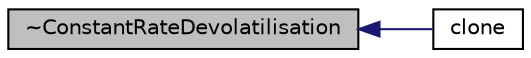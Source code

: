 digraph "~ConstantRateDevolatilisation"
{
  bgcolor="transparent";
  edge [fontname="Helvetica",fontsize="10",labelfontname="Helvetica",labelfontsize="10"];
  node [fontname="Helvetica",fontsize="10",shape=record];
  rankdir="LR";
  Node9 [label="~ConstantRateDevolatilisation",height=0.2,width=0.4,color="black", fillcolor="grey75", style="filled", fontcolor="black"];
  Node9 -> Node10 [dir="back",color="midnightblue",fontsize="10",style="solid",fontname="Helvetica"];
  Node10 [label="clone",height=0.2,width=0.4,color="black",URL="$a25457.html#a5444726b464e459eb61adecc68a8b367",tooltip="Construct and return a clone. "];
}
